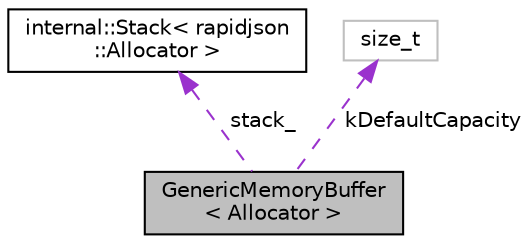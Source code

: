digraph "GenericMemoryBuffer&lt; Allocator &gt;"
{
 // LATEX_PDF_SIZE
  edge [fontname="Helvetica",fontsize="10",labelfontname="Helvetica",labelfontsize="10"];
  node [fontname="Helvetica",fontsize="10",shape=record];
  Node1 [label="GenericMemoryBuffer\l\< Allocator \>",height=0.2,width=0.4,color="black", fillcolor="grey75", style="filled", fontcolor="black",tooltip="Represents an in-memory output byte stream."];
  Node2 -> Node1 [dir="back",color="darkorchid3",fontsize="10",style="dashed",label=" stack_" ];
  Node2 [label="internal::Stack\< rapidjson\l::Allocator \>",height=0.2,width=0.4,color="black", fillcolor="white", style="filled",URL="$classinternal_1_1Stack.html",tooltip=" "];
  Node3 -> Node1 [dir="back",color="darkorchid3",fontsize="10",style="dashed",label=" kDefaultCapacity" ];
  Node3 [label="size_t",height=0.2,width=0.4,color="grey75", fillcolor="white", style="filled",tooltip=" "];
}
